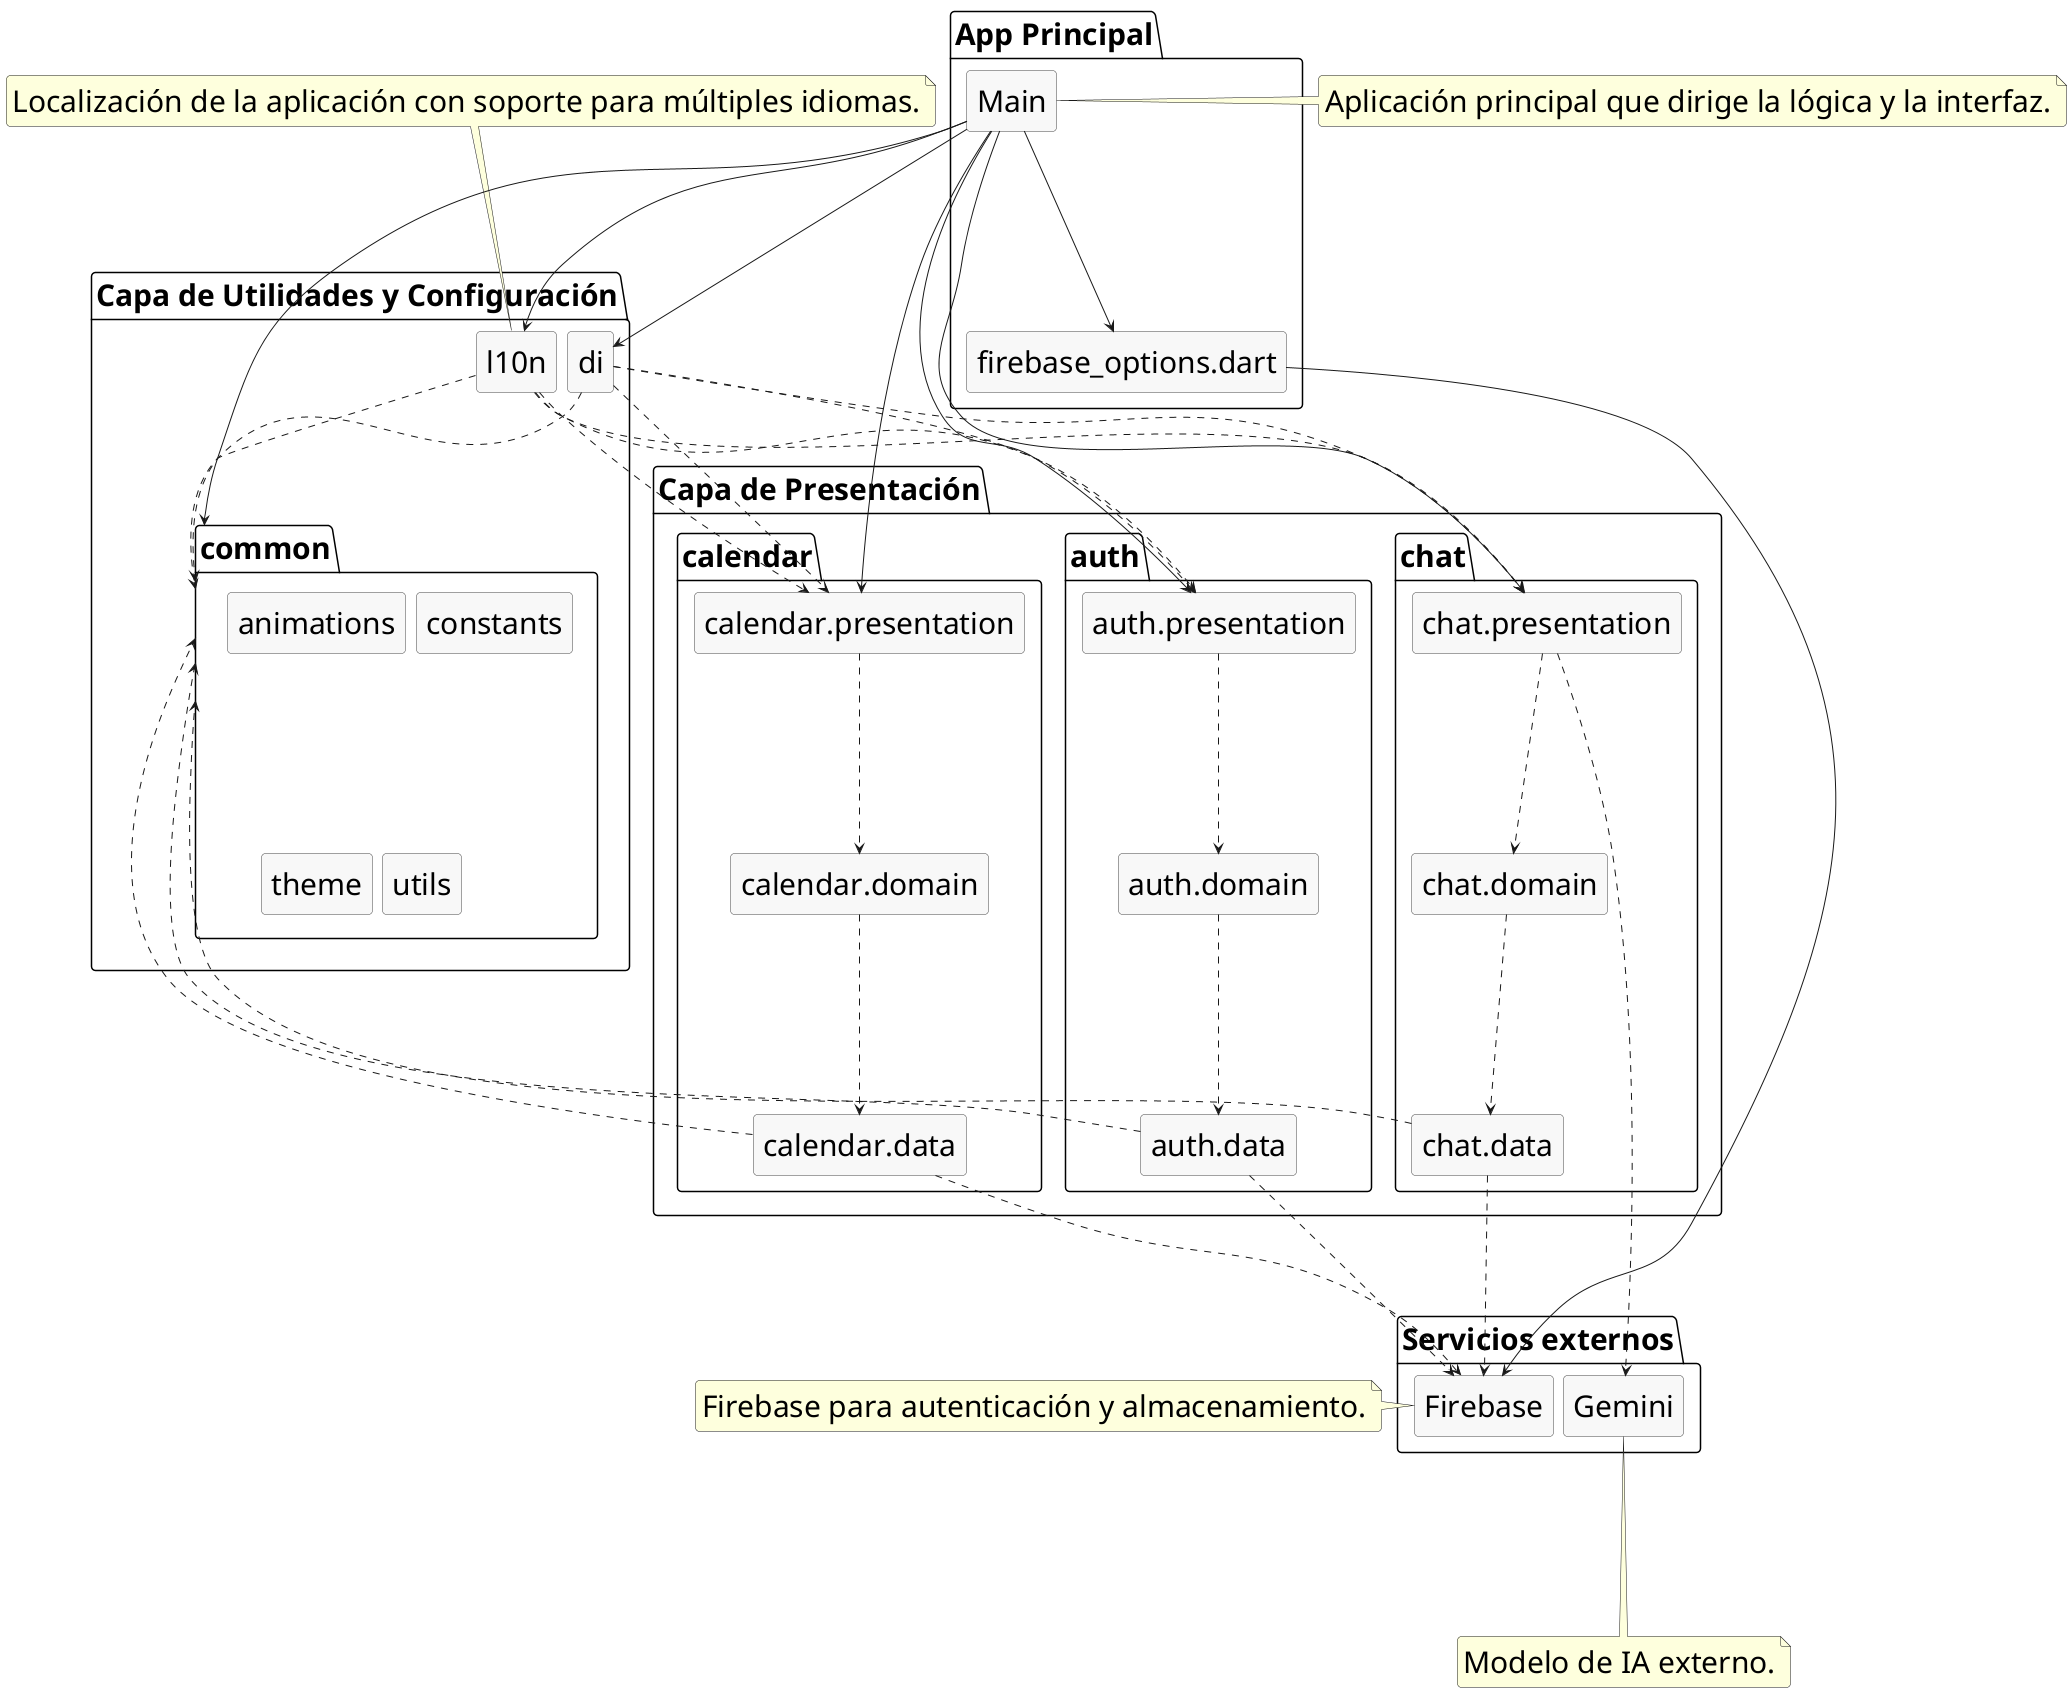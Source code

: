 @startuml componentes
top to bottom direction
skinparam componentStyle rectangle
skinparam defaultFontName "Calibri"
skinparam defaultFontSize 30
skinparam backgroundColor #FFFFFF
skinparam componentBorderColor #444
skinparam componentBackgroundColor #F8F8F8
skinparam shadowing false
skinparam roundcorner 8
skinparam titleFontSize 28
skinparam titleFontColor #222
skinparam nodesep 10
skinparam ranksep 200

package "App Principal" {
  [Main]
  [firebase_options.dart]
}

package "Capa de Presentación" {
  package "auth" {
    [auth.data]
    [auth.domain]
    [auth.presentation]
  }
  package "calendar" {
    [calendar.data]
    [calendar.domain]
    [calendar.presentation]
  }
  package "chat" {
    [chat.data]
    [chat.domain]
    [chat.presentation]
  }
}

package "Capa de Utilidades y Configuración" {
  package "common" {
    [animations]
    [constants]
    [theme]
    [utils]
  }
  [di]
  [l10n]
}

package "Servicios externos" {
  [Firebase]
  [Gemini]
}

' Relaciones simplificadas
[Main] --> [auth.presentation]
[Main] --> [calendar.presentation]
[Main] --> [chat.presentation]
[Main] --> [common]
[Main] --> [di]
[Main] --> [l10n]
[Main] --> [firebase_options.dart]
[firebase_options.dart] --> [Firebase]

' Agrupación de dependencias comunes
[auth.presentation] ..> [auth.domain]
[auth.domain] ..> [auth.data]
[calendar.presentation] ..> [calendar.domain]
[calendar.domain] ..> [calendar.data]
[chat.presentation] ..> [chat.domain]
[chat.domain] ..> [chat.data]

' Flechas agrupadas a common y Firebase
[auth.data] ..> [common]
[calendar.data] ..> [common]
[chat.data] ..> [common]
[auth.data] ..> [Firebase]
[calendar.data] ..> [Firebase]
[chat.data] ..> [Firebase]

di ..> [auth.presentation]
di ..> [calendar.presentation]
di ..> [chat.presentation]
di ..> [common]
l10n ..> [auth.presentation]
l10n ..> [calendar.presentation]
l10n ..> [chat.presentation]
l10n ..> [common]
[chat.presentation] ..> [Gemini]

note bottom of [Gemini]
Modelo de IA externo.
end note
note left of [Firebase]
Firebase para autenticación y almacenamiento.
end note    
note top of [l10n]
Localización de la aplicación con soporte para múltiples idiomas.
end note
note left of [Main]
Aplicación principal que dirige la lógica y la interfaz.
end note

@enduml
